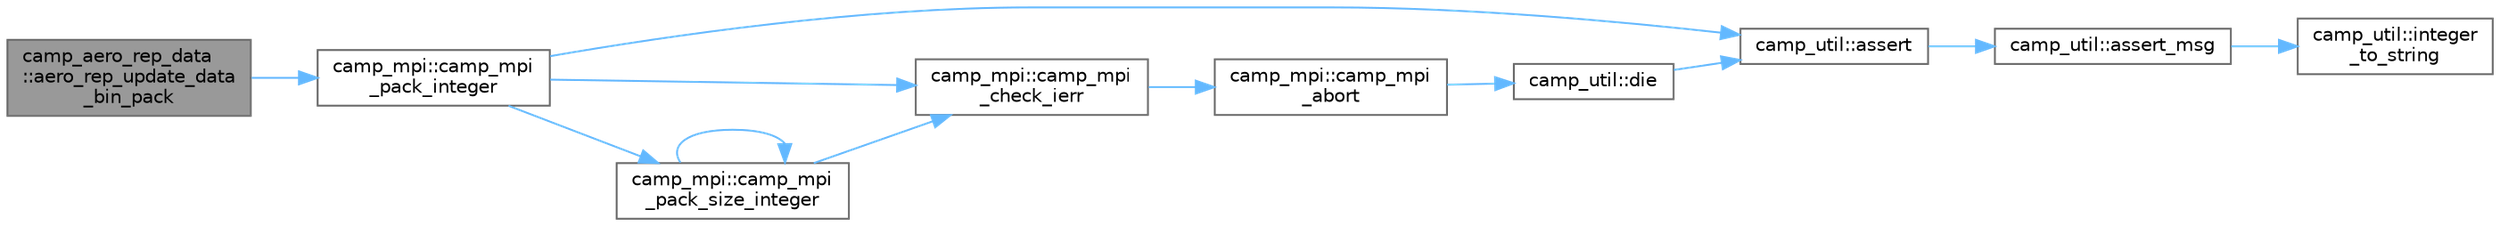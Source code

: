digraph "camp_aero_rep_data::aero_rep_update_data_bin_pack"
{
 // LATEX_PDF_SIZE
  bgcolor="transparent";
  edge [fontname=Helvetica,fontsize=10,labelfontname=Helvetica,labelfontsize=10];
  node [fontname=Helvetica,fontsize=10,shape=box,height=0.2,width=0.4];
  rankdir="LR";
  Node1 [label="camp_aero_rep_data\l::aero_rep_update_data\l_bin_pack",height=0.2,width=0.4,color="gray40", fillcolor="grey60", style="filled", fontcolor="black",tooltip="Pack the given value to the buffer, advancing position."];
  Node1 -> Node2 [color="steelblue1",style="solid"];
  Node2 [label="camp_mpi::camp_mpi\l_pack_integer",height=0.2,width=0.4,color="grey40", fillcolor="white", style="filled",URL="$namespacecamp__mpi.html#ab8a9c9d3285d44ca8d229efc25a436e0",tooltip="Packs the given value into the buffer, advancing position."];
  Node2 -> Node3 [color="steelblue1",style="solid"];
  Node3 [label="camp_util::assert",height=0.2,width=0.4,color="grey40", fillcolor="white", style="filled",URL="$namespacecamp__util.html#a32cf43c1b618a3ecf93810383e960ef2",tooltip="Errors unless condition_ok is true."];
  Node3 -> Node4 [color="steelblue1",style="solid"];
  Node4 [label="camp_util::assert_msg",height=0.2,width=0.4,color="grey40", fillcolor="white", style="filled",URL="$namespacecamp__util.html#ab4e745d4a05763568bf773598f30e91f",tooltip="Errors unless condition_ok is true."];
  Node4 -> Node5 [color="steelblue1",style="solid"];
  Node5 [label="camp_util::integer\l_to_string",height=0.2,width=0.4,color="grey40", fillcolor="white", style="filled",URL="$namespacecamp__util.html#acd72e4626dcfefffaa08c42cfa7949bc",tooltip="Convert an integer to a string format."];
  Node2 -> Node6 [color="steelblue1",style="solid"];
  Node6 [label="camp_mpi::camp_mpi\l_check_ierr",height=0.2,width=0.4,color="grey40", fillcolor="white", style="filled",URL="$namespacecamp__mpi.html#adb95beaf933131229f017a03af8352ad",tooltip="Dies if ierr is not ok."];
  Node6 -> Node7 [color="steelblue1",style="solid"];
  Node7 [label="camp_mpi::camp_mpi\l_abort",height=0.2,width=0.4,color="grey40", fillcolor="white", style="filled",URL="$namespacecamp__mpi.html#a7c0deeecbf4c64fe7fcade1797e1aab8",tooltip="Abort the program."];
  Node7 -> Node8 [color="steelblue1",style="solid"];
  Node8 [label="camp_util::die",height=0.2,width=0.4,color="grey40", fillcolor="white", style="filled",URL="$namespacecamp__util.html#aa942add404bf8b611e5b4b8c777ca7f6",tooltip="Error immediately."];
  Node8 -> Node3 [color="steelblue1",style="solid"];
  Node2 -> Node9 [color="steelblue1",style="solid"];
  Node9 [label="camp_mpi::camp_mpi\l_pack_size_integer",height=0.2,width=0.4,color="grey40", fillcolor="white", style="filled",URL="$namespacecamp__mpi.html#abfca35b6c1f158dcb853326861d7e558",tooltip="Determines the number of bytes required to pack the given value."];
  Node9 -> Node6 [color="steelblue1",style="solid"];
  Node9 -> Node9 [color="steelblue1",style="solid"];
}
